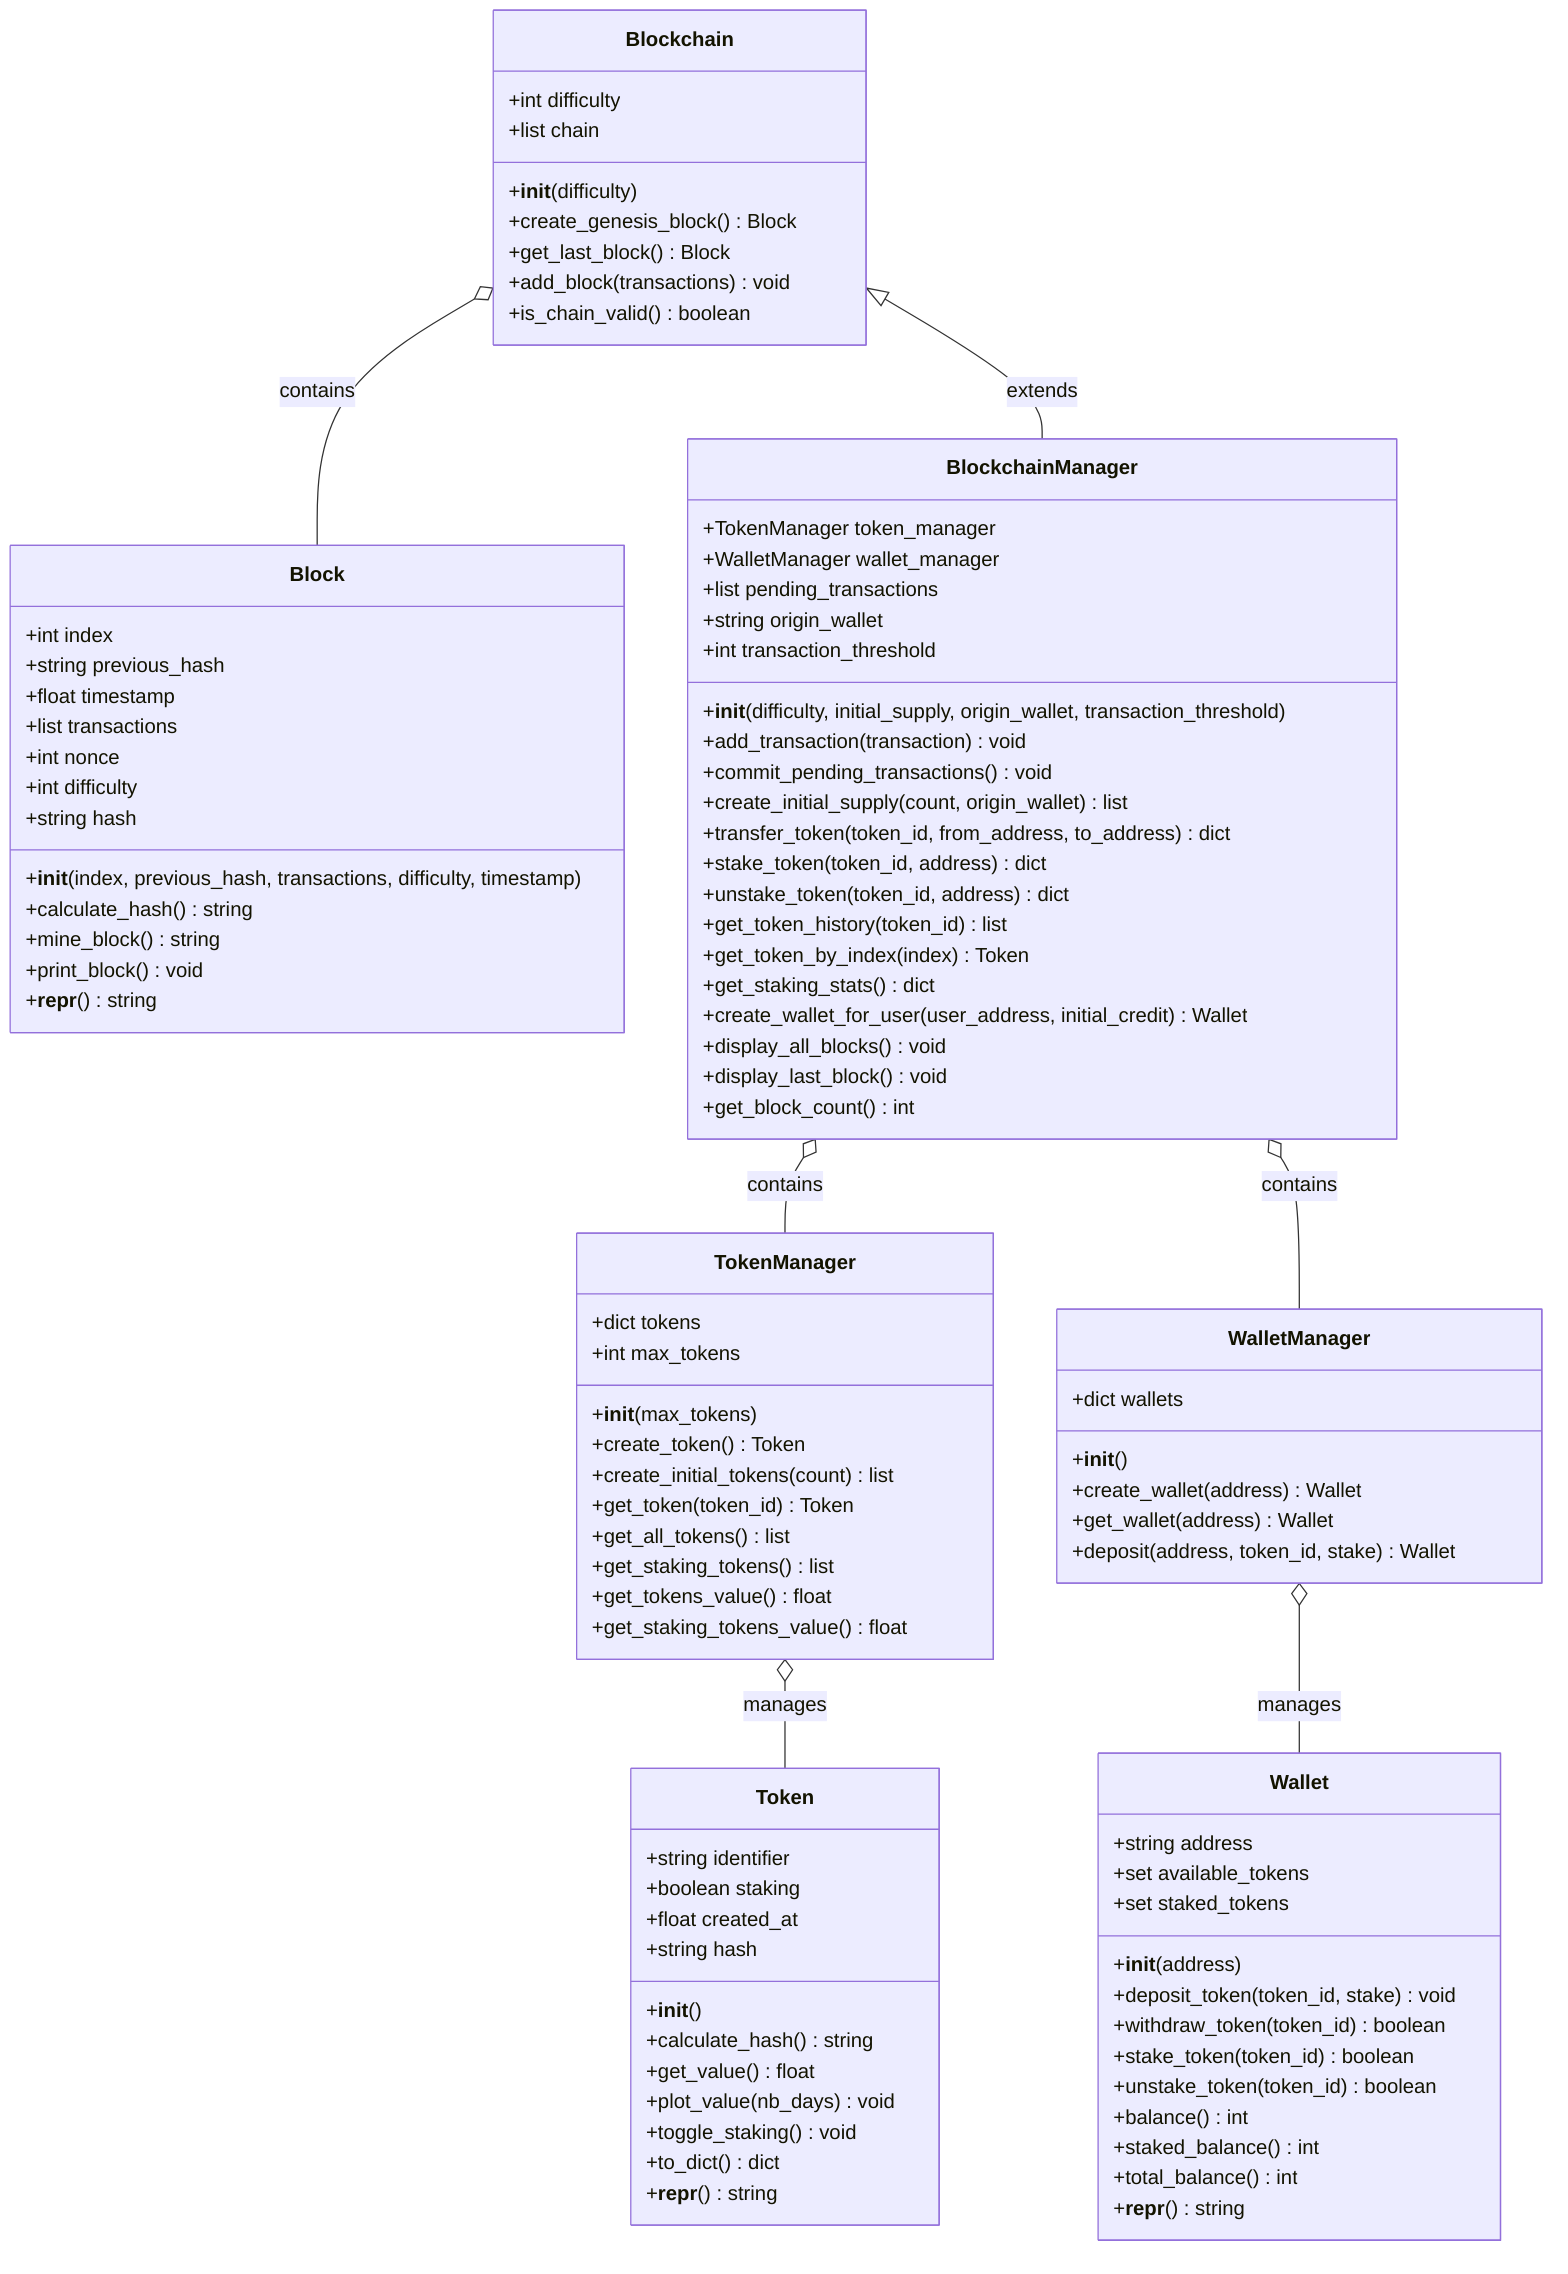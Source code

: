 classDiagram
    class Block {
        +int index
        +string previous_hash
        +float timestamp
        +list transactions
        +int nonce
        +int difficulty
        +string hash
        +__init__(index, previous_hash, transactions, difficulty, timestamp)
        +calculate_hash() string
        +mine_block() string
        +print_block() void
        +__repr__() string
    }

    class Blockchain {
        +int difficulty
        +list chain
        +__init__(difficulty)
        +create_genesis_block() Block
        +get_last_block() Block
        +add_block(transactions) void
        +is_chain_valid() boolean
    }

    class Token {
        +string identifier
        +boolean staking
        +float created_at
        +string hash
        +__init__()
        +calculate_hash() string
        +get_value() float
        +plot_value(nb_days) void
        +toggle_staking() void
        +to_dict() dict
        +__repr__() string
    }

    class TokenManager {
        +dict tokens
        +int max_tokens
        +__init__(max_tokens)
        +create_token() Token
        +create_initial_tokens(count) list
        +get_token(token_id) Token
        +get_all_tokens() list
        +get_staking_tokens() list
        +get_tokens_value() float
        +get_staking_tokens_value() float
    }

    class Wallet {
        +string address
        +set available_tokens
        +set staked_tokens
        +__init__(address)
        +deposit_token(token_id, stake) void
        +withdraw_token(token_id) boolean
        +stake_token(token_id) boolean
        +unstake_token(token_id) boolean
        +balance() int
        +staked_balance() int
        +total_balance() int
        +__repr__() string
    }

    class WalletManager {
        +dict wallets
        +__init__()
        +create_wallet(address) Wallet
        +get_wallet(address) Wallet
        +deposit(address, token_id, stake) Wallet
    }

    class BlockchainManager {
        +TokenManager token_manager
        +WalletManager wallet_manager
        +list pending_transactions
        +string origin_wallet
        +int transaction_threshold
        +__init__(difficulty, initial_supply, origin_wallet, transaction_threshold)
        +add_transaction(transaction) void
        +commit_pending_transactions() void
        +create_initial_supply(count, origin_wallet) list
        +transfer_token(token_id, from_address, to_address) dict
        +stake_token(token_id, address) dict
        +unstake_token(token_id, address) dict
        +get_token_history(token_id) list
        +get_token_by_index(index) Token
        +get_staking_stats() dict
        +create_wallet_for_user(user_address, initial_credit) Wallet
        +display_all_blocks() void
        +display_last_block() void
        +get_block_count() int
    }

    Blockchain <|-- BlockchainManager : extends
    BlockchainManager o-- TokenManager : contains
    BlockchainManager o-- WalletManager : contains
    TokenManager o-- Token : manages
    WalletManager o-- Wallet : manages
    Blockchain o-- Block : contains